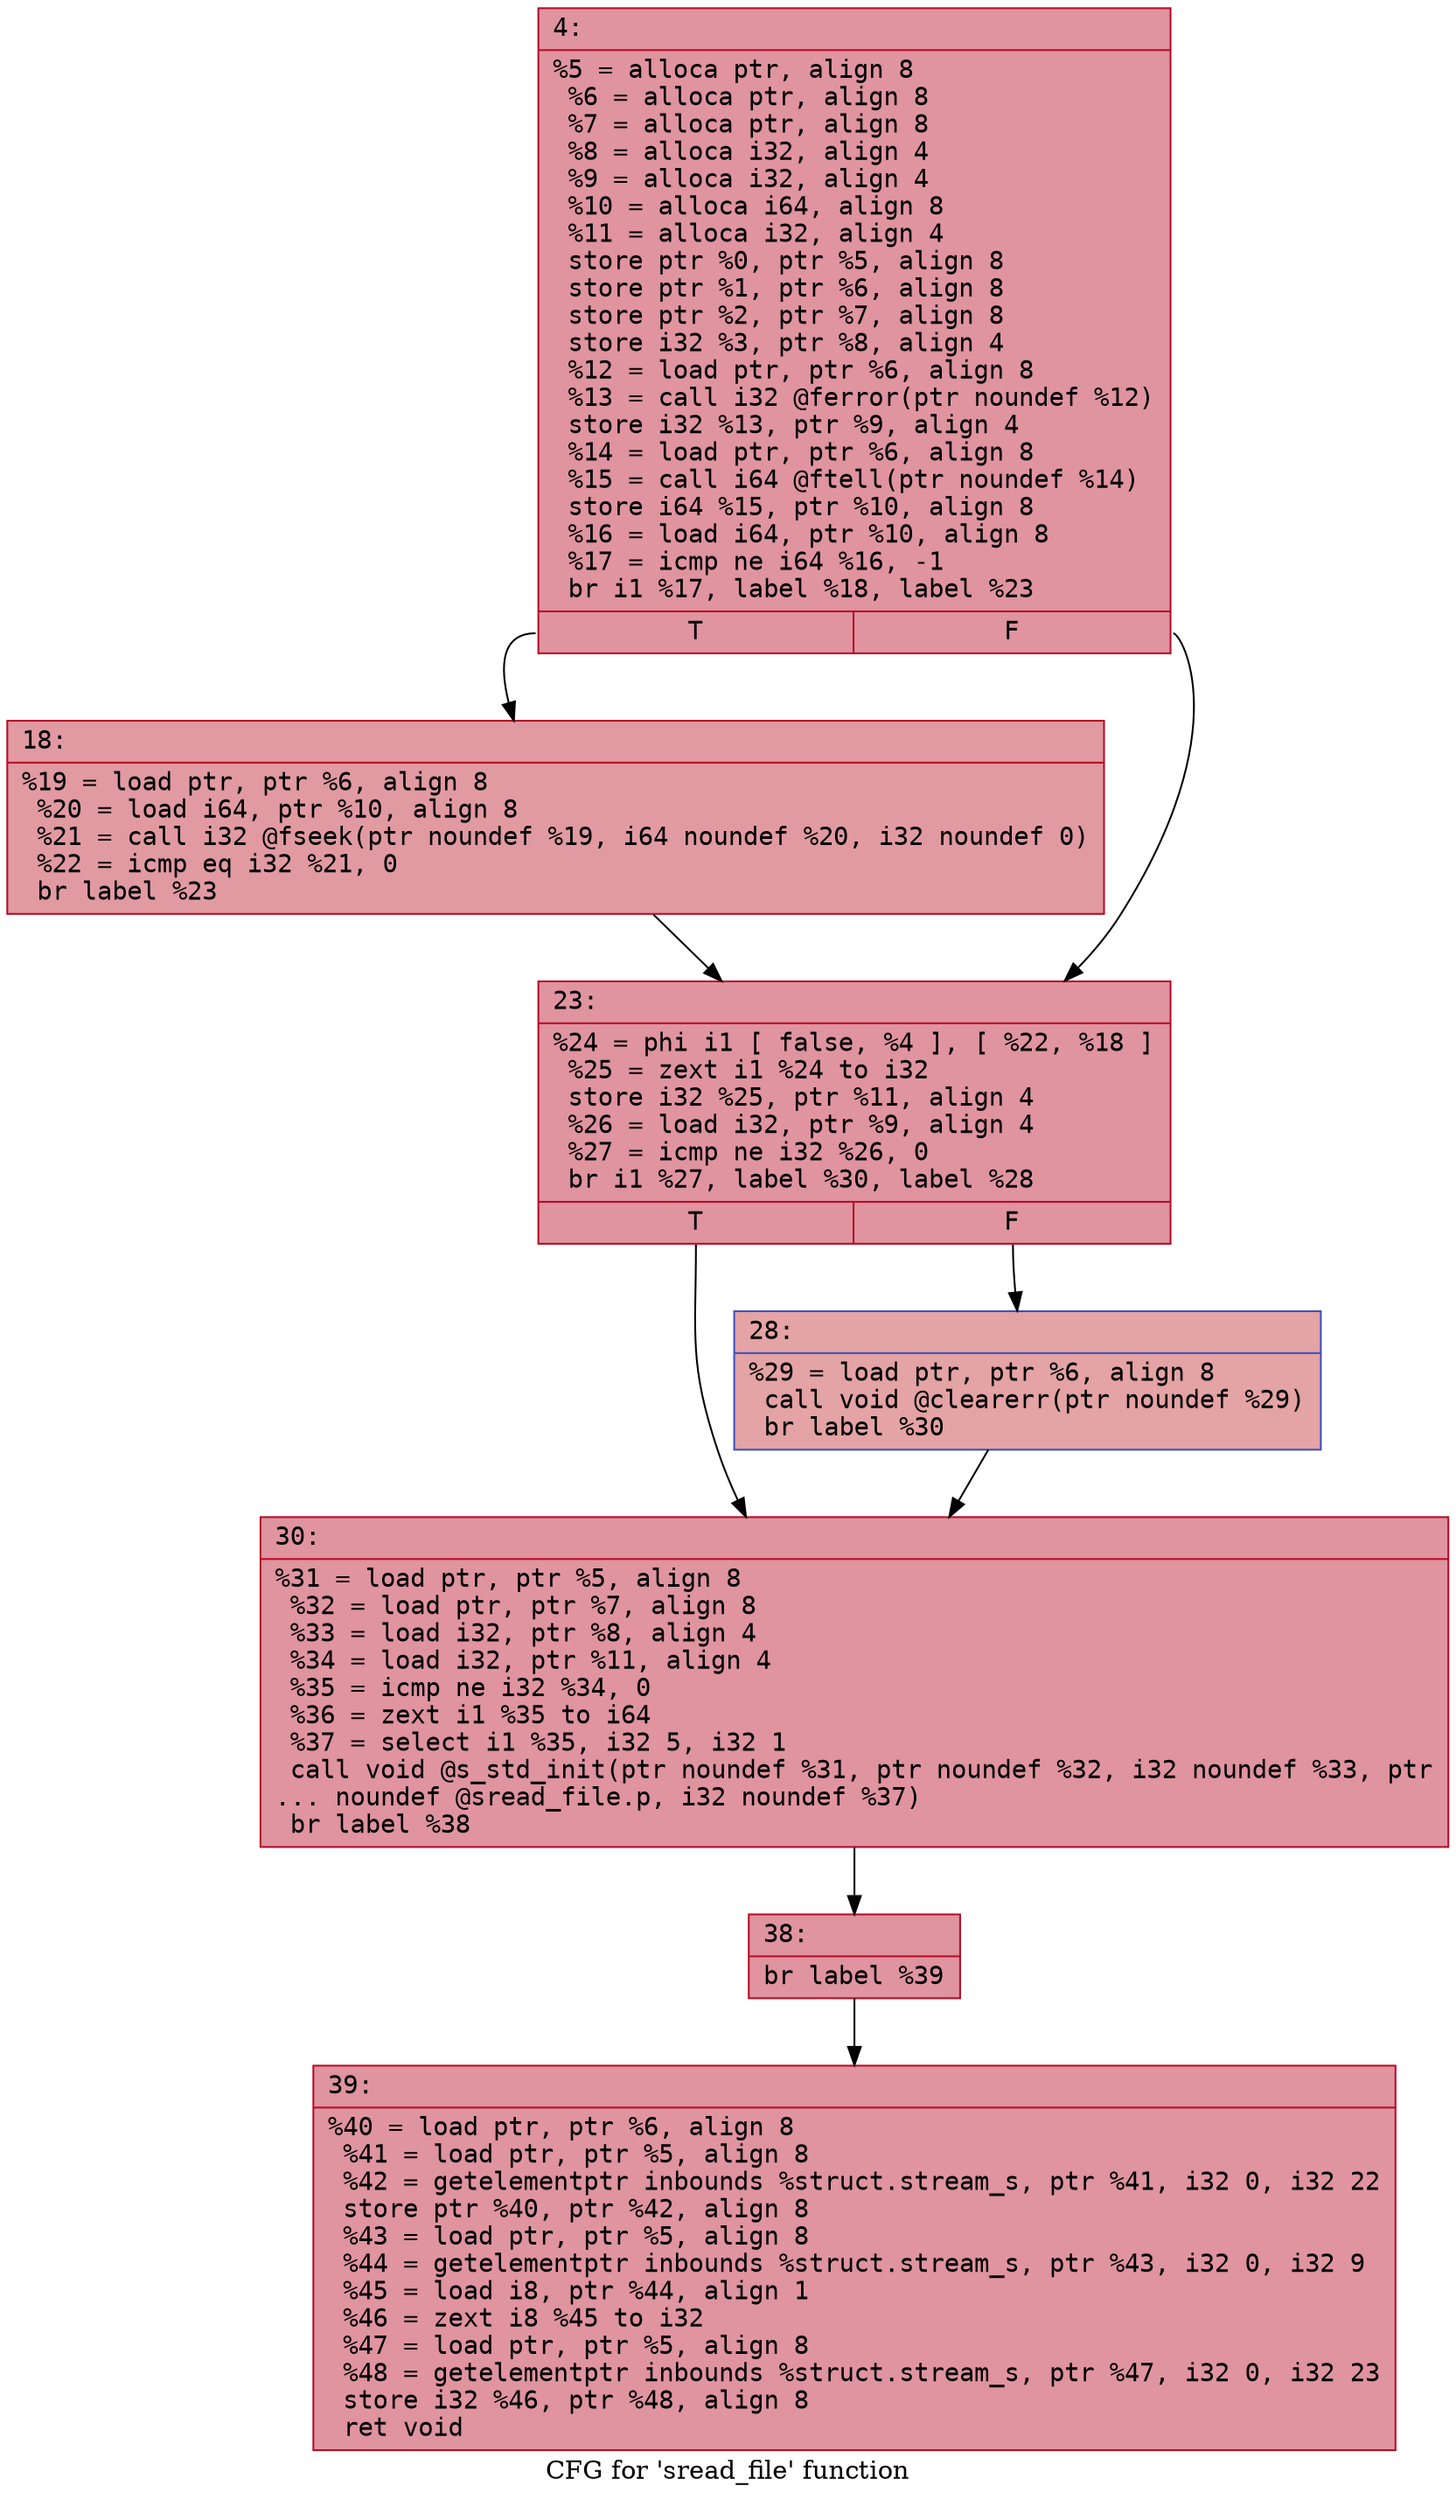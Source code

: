 digraph "CFG for 'sread_file' function" {
	label="CFG for 'sread_file' function";

	Node0x6000009a6080 [shape=record,color="#b70d28ff", style=filled, fillcolor="#b70d2870" fontname="Courier",label="{4:\l|  %5 = alloca ptr, align 8\l  %6 = alloca ptr, align 8\l  %7 = alloca ptr, align 8\l  %8 = alloca i32, align 4\l  %9 = alloca i32, align 4\l  %10 = alloca i64, align 8\l  %11 = alloca i32, align 4\l  store ptr %0, ptr %5, align 8\l  store ptr %1, ptr %6, align 8\l  store ptr %2, ptr %7, align 8\l  store i32 %3, ptr %8, align 4\l  %12 = load ptr, ptr %6, align 8\l  %13 = call i32 @ferror(ptr noundef %12)\l  store i32 %13, ptr %9, align 4\l  %14 = load ptr, ptr %6, align 8\l  %15 = call i64 @ftell(ptr noundef %14)\l  store i64 %15, ptr %10, align 8\l  %16 = load i64, ptr %10, align 8\l  %17 = icmp ne i64 %16, -1\l  br i1 %17, label %18, label %23\l|{<s0>T|<s1>F}}"];
	Node0x6000009a6080:s0 -> Node0x6000009a60d0[tooltip="4 -> 18\nProbability 62.50%" ];
	Node0x6000009a6080:s1 -> Node0x6000009a6120[tooltip="4 -> 23\nProbability 37.50%" ];
	Node0x6000009a60d0 [shape=record,color="#b70d28ff", style=filled, fillcolor="#bb1b2c70" fontname="Courier",label="{18:\l|  %19 = load ptr, ptr %6, align 8\l  %20 = load i64, ptr %10, align 8\l  %21 = call i32 @fseek(ptr noundef %19, i64 noundef %20, i32 noundef 0)\l  %22 = icmp eq i32 %21, 0\l  br label %23\l}"];
	Node0x6000009a60d0 -> Node0x6000009a6120[tooltip="18 -> 23\nProbability 100.00%" ];
	Node0x6000009a6120 [shape=record,color="#b70d28ff", style=filled, fillcolor="#b70d2870" fontname="Courier",label="{23:\l|  %24 = phi i1 [ false, %4 ], [ %22, %18 ]\l  %25 = zext i1 %24 to i32\l  store i32 %25, ptr %11, align 4\l  %26 = load i32, ptr %9, align 4\l  %27 = icmp ne i32 %26, 0\l  br i1 %27, label %30, label %28\l|{<s0>T|<s1>F}}"];
	Node0x6000009a6120:s0 -> Node0x6000009a61c0[tooltip="23 -> 30\nProbability 62.50%" ];
	Node0x6000009a6120:s1 -> Node0x6000009a6170[tooltip="23 -> 28\nProbability 37.50%" ];
	Node0x6000009a6170 [shape=record,color="#3d50c3ff", style=filled, fillcolor="#c32e3170" fontname="Courier",label="{28:\l|  %29 = load ptr, ptr %6, align 8\l  call void @clearerr(ptr noundef %29)\l  br label %30\l}"];
	Node0x6000009a6170 -> Node0x6000009a61c0[tooltip="28 -> 30\nProbability 100.00%" ];
	Node0x6000009a61c0 [shape=record,color="#b70d28ff", style=filled, fillcolor="#b70d2870" fontname="Courier",label="{30:\l|  %31 = load ptr, ptr %5, align 8\l  %32 = load ptr, ptr %7, align 8\l  %33 = load i32, ptr %8, align 4\l  %34 = load i32, ptr %11, align 4\l  %35 = icmp ne i32 %34, 0\l  %36 = zext i1 %35 to i64\l  %37 = select i1 %35, i32 5, i32 1\l  call void @s_std_init(ptr noundef %31, ptr noundef %32, i32 noundef %33, ptr\l... noundef @sread_file.p, i32 noundef %37)\l  br label %38\l}"];
	Node0x6000009a61c0 -> Node0x6000009a6210[tooltip="30 -> 38\nProbability 100.00%" ];
	Node0x6000009a6210 [shape=record,color="#b70d28ff", style=filled, fillcolor="#b70d2870" fontname="Courier",label="{38:\l|  br label %39\l}"];
	Node0x6000009a6210 -> Node0x6000009a6260[tooltip="38 -> 39\nProbability 100.00%" ];
	Node0x6000009a6260 [shape=record,color="#b70d28ff", style=filled, fillcolor="#b70d2870" fontname="Courier",label="{39:\l|  %40 = load ptr, ptr %6, align 8\l  %41 = load ptr, ptr %5, align 8\l  %42 = getelementptr inbounds %struct.stream_s, ptr %41, i32 0, i32 22\l  store ptr %40, ptr %42, align 8\l  %43 = load ptr, ptr %5, align 8\l  %44 = getelementptr inbounds %struct.stream_s, ptr %43, i32 0, i32 9\l  %45 = load i8, ptr %44, align 1\l  %46 = zext i8 %45 to i32\l  %47 = load ptr, ptr %5, align 8\l  %48 = getelementptr inbounds %struct.stream_s, ptr %47, i32 0, i32 23\l  store i32 %46, ptr %48, align 8\l  ret void\l}"];
}
